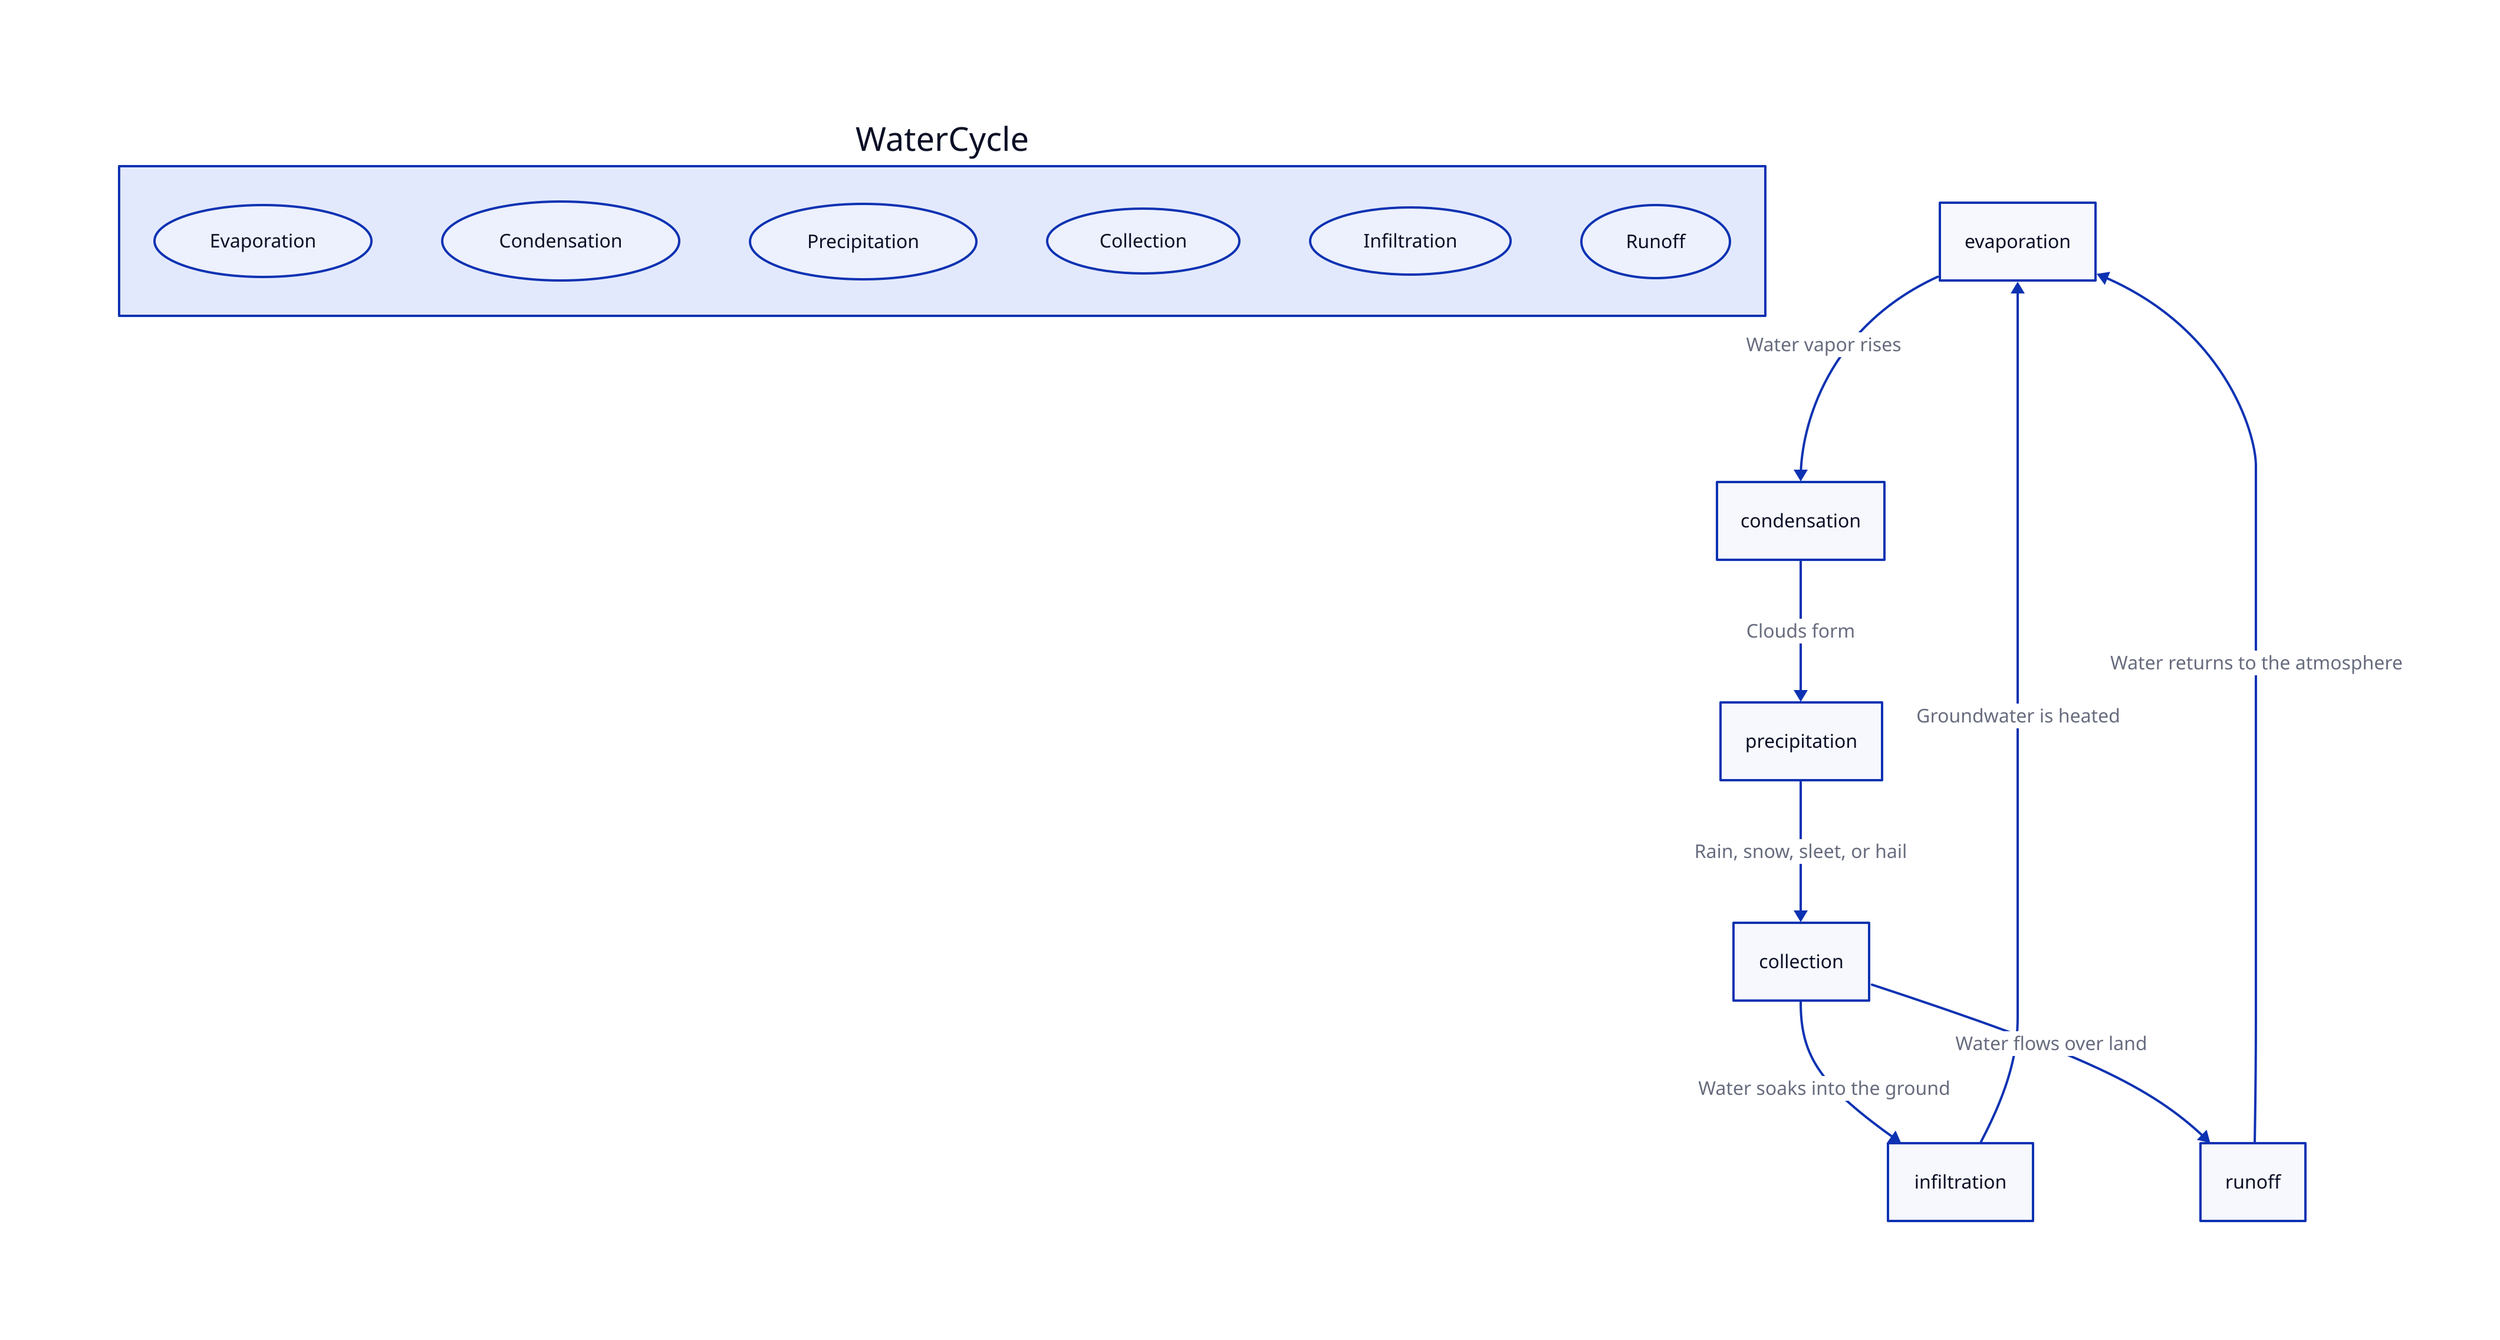 WaterCycle: {
  evaporation: {
    shape: oval
    label: "Evaporation"
  }
  condensation: {
    shape: oval
    label: "Condensation"
  }
  precipitation: {
    shape: oval
    label: "Precipitation"
  }
  collection: {
    shape: oval
    label: "Collection"
  }
  infiltration: {
    shape: oval
    label: "Infiltration"
  }
  runoff: {
    shape: oval
    label: "Runoff"
  }
}

evaporation -> condensation: "Water vapor rises"
condensation -> precipitation: "Clouds form"
precipitation -> collection: "Rain, snow, sleet, or hail"
collection -> infiltration: "Water soaks into the ground"
collection -> runoff: "Water flows over land"
runoff -> evaporation: "Water returns to the atmosphere"
infiltration -> evaporation: "Groundwater is heated"